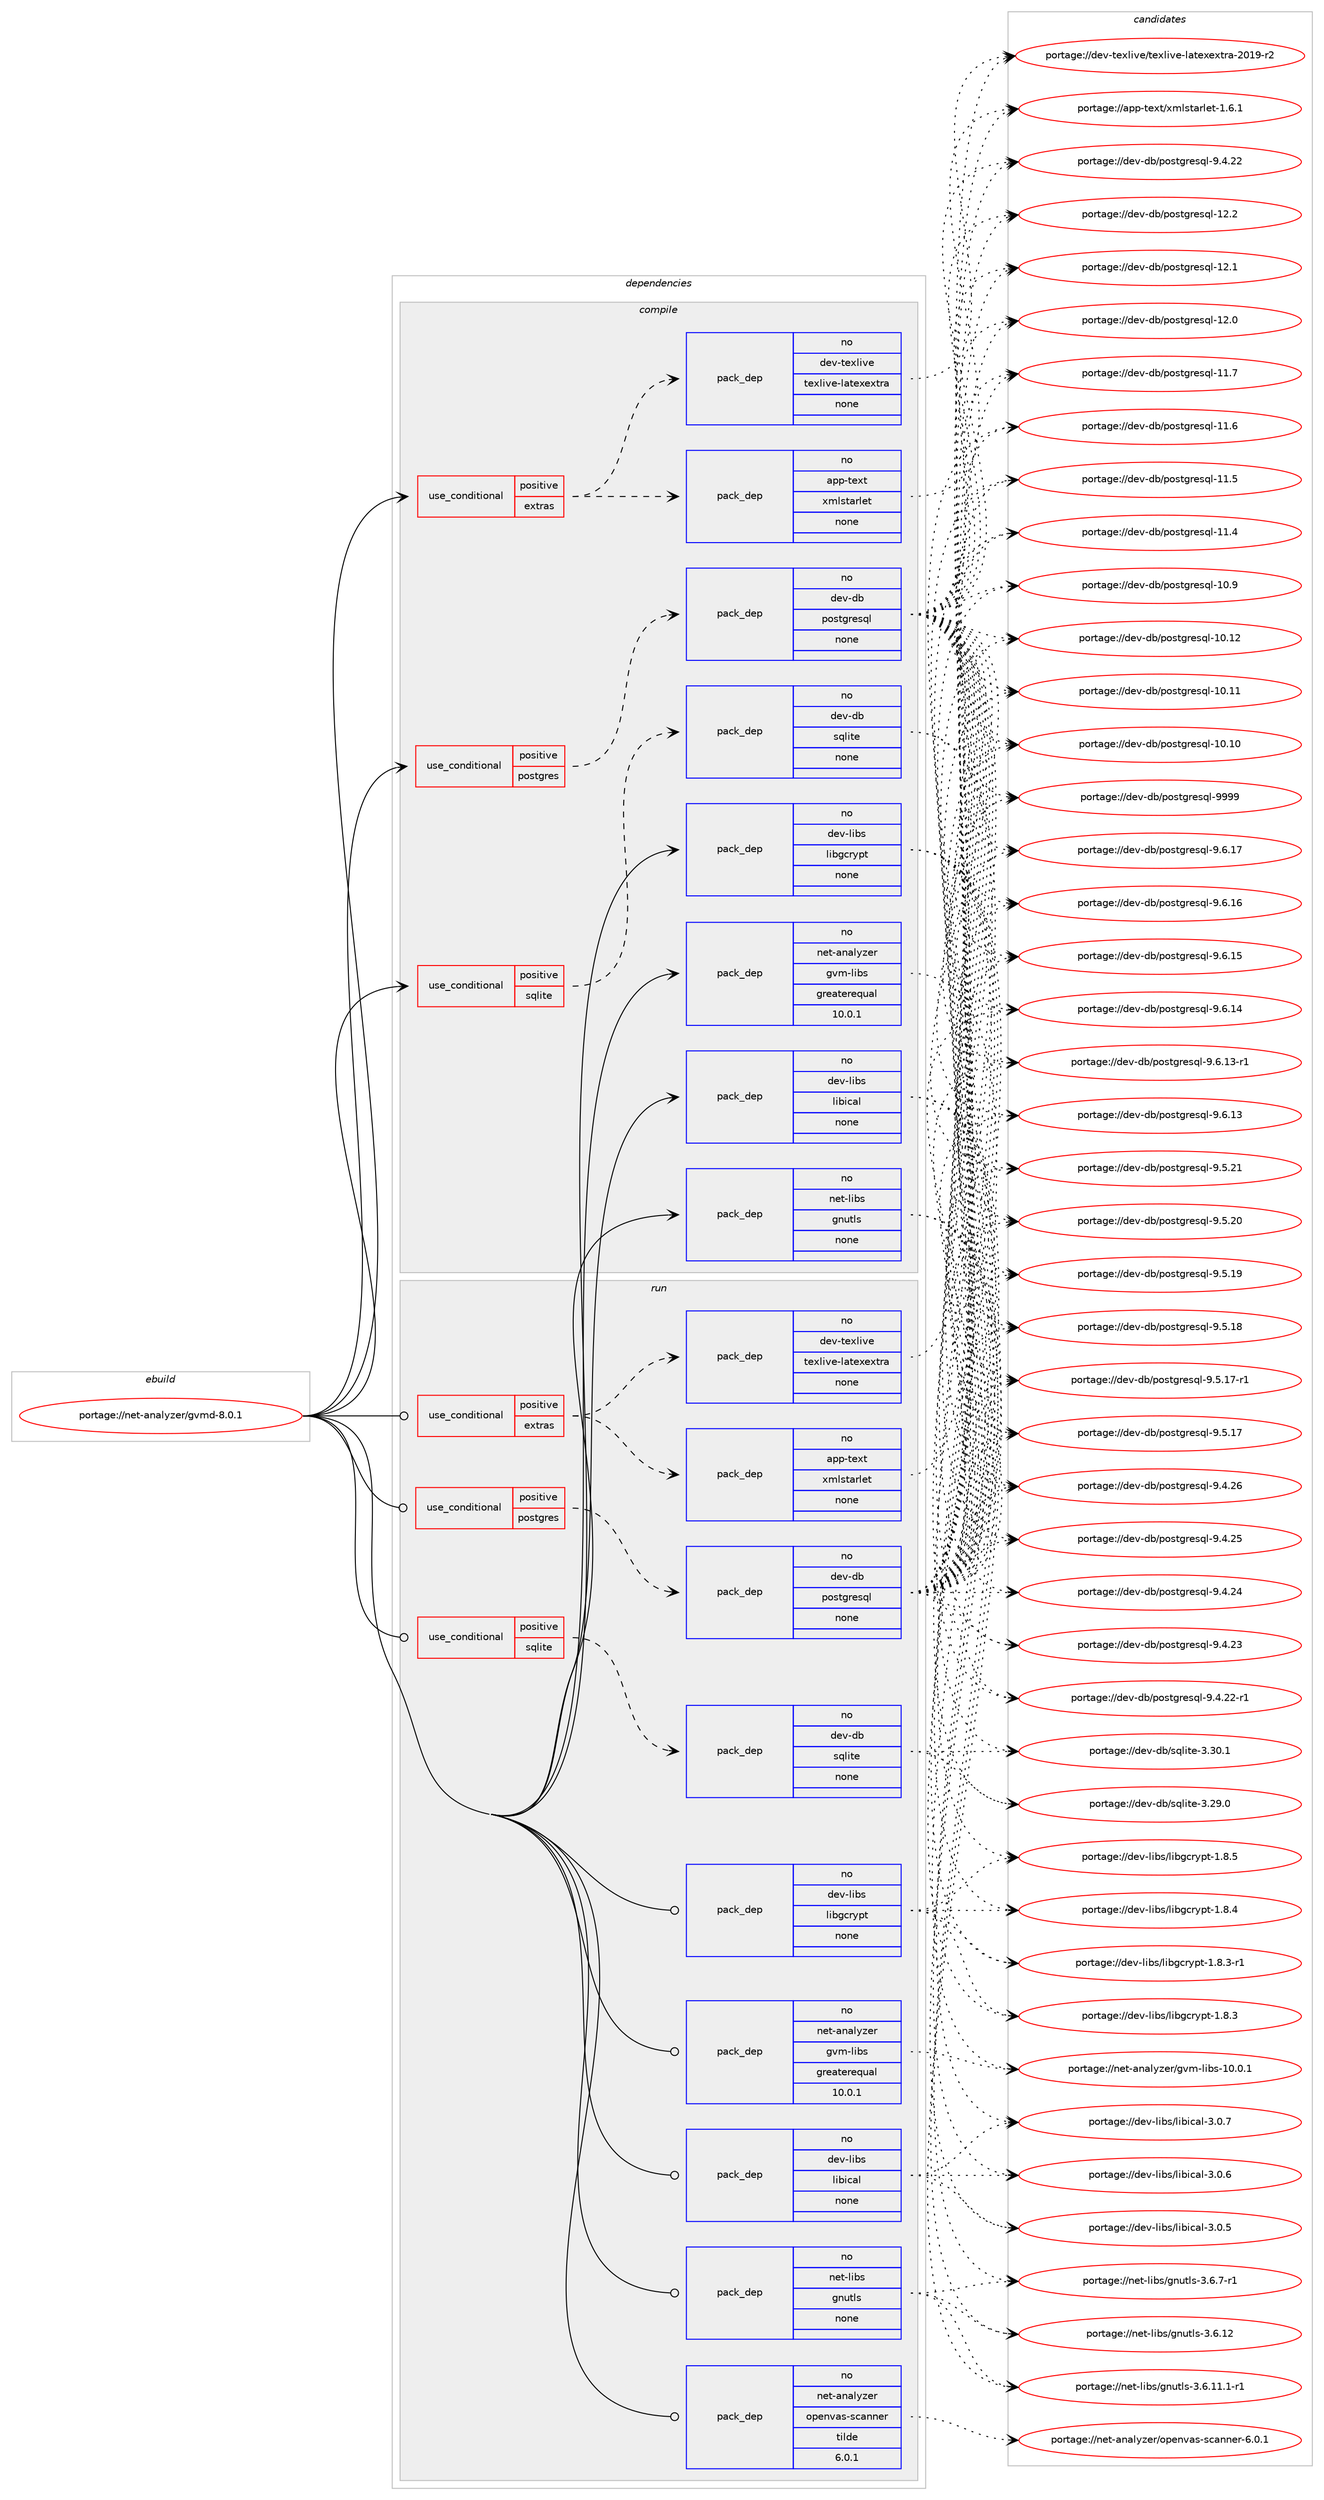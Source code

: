 digraph prolog {

# *************
# Graph options
# *************

newrank=true;
concentrate=true;
compound=true;
graph [rankdir=LR,fontname=Helvetica,fontsize=10,ranksep=1.5];#, ranksep=2.5, nodesep=0.2];
edge  [arrowhead=vee];
node  [fontname=Helvetica,fontsize=10];

# **********
# The ebuild
# **********

subgraph cluster_leftcol {
color=gray;
rank=same;
label=<<i>ebuild</i>>;
id [label="portage://net-analyzer/gvmd-8.0.1", color=red, width=4, href="../net-analyzer/gvmd-8.0.1.svg"];
}

# ****************
# The dependencies
# ****************

subgraph cluster_midcol {
color=gray;
label=<<i>dependencies</i>>;
subgraph cluster_compile {
fillcolor="#eeeeee";
style=filled;
label=<<i>compile</i>>;
subgraph cond20528 {
dependency93371 [label=<<TABLE BORDER="0" CELLBORDER="1" CELLSPACING="0" CELLPADDING="4"><TR><TD ROWSPAN="3" CELLPADDING="10">use_conditional</TD></TR><TR><TD>positive</TD></TR><TR><TD>extras</TD></TR></TABLE>>, shape=none, color=red];
subgraph pack71099 {
dependency93372 [label=<<TABLE BORDER="0" CELLBORDER="1" CELLSPACING="0" CELLPADDING="4" WIDTH="220"><TR><TD ROWSPAN="6" CELLPADDING="30">pack_dep</TD></TR><TR><TD WIDTH="110">no</TD></TR><TR><TD>app-text</TD></TR><TR><TD>xmlstarlet</TD></TR><TR><TD>none</TD></TR><TR><TD></TD></TR></TABLE>>, shape=none, color=blue];
}
dependency93371:e -> dependency93372:w [weight=20,style="dashed",arrowhead="vee"];
subgraph pack71100 {
dependency93373 [label=<<TABLE BORDER="0" CELLBORDER="1" CELLSPACING="0" CELLPADDING="4" WIDTH="220"><TR><TD ROWSPAN="6" CELLPADDING="30">pack_dep</TD></TR><TR><TD WIDTH="110">no</TD></TR><TR><TD>dev-texlive</TD></TR><TR><TD>texlive-latexextra</TD></TR><TR><TD>none</TD></TR><TR><TD></TD></TR></TABLE>>, shape=none, color=blue];
}
dependency93371:e -> dependency93373:w [weight=20,style="dashed",arrowhead="vee"];
}
id:e -> dependency93371:w [weight=20,style="solid",arrowhead="vee"];
subgraph cond20529 {
dependency93374 [label=<<TABLE BORDER="0" CELLBORDER="1" CELLSPACING="0" CELLPADDING="4"><TR><TD ROWSPAN="3" CELLPADDING="10">use_conditional</TD></TR><TR><TD>positive</TD></TR><TR><TD>postgres</TD></TR></TABLE>>, shape=none, color=red];
subgraph pack71101 {
dependency93375 [label=<<TABLE BORDER="0" CELLBORDER="1" CELLSPACING="0" CELLPADDING="4" WIDTH="220"><TR><TD ROWSPAN="6" CELLPADDING="30">pack_dep</TD></TR><TR><TD WIDTH="110">no</TD></TR><TR><TD>dev-db</TD></TR><TR><TD>postgresql</TD></TR><TR><TD>none</TD></TR><TR><TD></TD></TR></TABLE>>, shape=none, color=blue];
}
dependency93374:e -> dependency93375:w [weight=20,style="dashed",arrowhead="vee"];
}
id:e -> dependency93374:w [weight=20,style="solid",arrowhead="vee"];
subgraph cond20530 {
dependency93376 [label=<<TABLE BORDER="0" CELLBORDER="1" CELLSPACING="0" CELLPADDING="4"><TR><TD ROWSPAN="3" CELLPADDING="10">use_conditional</TD></TR><TR><TD>positive</TD></TR><TR><TD>sqlite</TD></TR></TABLE>>, shape=none, color=red];
subgraph pack71102 {
dependency93377 [label=<<TABLE BORDER="0" CELLBORDER="1" CELLSPACING="0" CELLPADDING="4" WIDTH="220"><TR><TD ROWSPAN="6" CELLPADDING="30">pack_dep</TD></TR><TR><TD WIDTH="110">no</TD></TR><TR><TD>dev-db</TD></TR><TR><TD>sqlite</TD></TR><TR><TD>none</TD></TR><TR><TD></TD></TR></TABLE>>, shape=none, color=blue];
}
dependency93376:e -> dependency93377:w [weight=20,style="dashed",arrowhead="vee"];
}
id:e -> dependency93376:w [weight=20,style="solid",arrowhead="vee"];
subgraph pack71103 {
dependency93378 [label=<<TABLE BORDER="0" CELLBORDER="1" CELLSPACING="0" CELLPADDING="4" WIDTH="220"><TR><TD ROWSPAN="6" CELLPADDING="30">pack_dep</TD></TR><TR><TD WIDTH="110">no</TD></TR><TR><TD>dev-libs</TD></TR><TR><TD>libgcrypt</TD></TR><TR><TD>none</TD></TR><TR><TD></TD></TR></TABLE>>, shape=none, color=blue];
}
id:e -> dependency93378:w [weight=20,style="solid",arrowhead="vee"];
subgraph pack71104 {
dependency93379 [label=<<TABLE BORDER="0" CELLBORDER="1" CELLSPACING="0" CELLPADDING="4" WIDTH="220"><TR><TD ROWSPAN="6" CELLPADDING="30">pack_dep</TD></TR><TR><TD WIDTH="110">no</TD></TR><TR><TD>dev-libs</TD></TR><TR><TD>libical</TD></TR><TR><TD>none</TD></TR><TR><TD></TD></TR></TABLE>>, shape=none, color=blue];
}
id:e -> dependency93379:w [weight=20,style="solid",arrowhead="vee"];
subgraph pack71105 {
dependency93380 [label=<<TABLE BORDER="0" CELLBORDER="1" CELLSPACING="0" CELLPADDING="4" WIDTH="220"><TR><TD ROWSPAN="6" CELLPADDING="30">pack_dep</TD></TR><TR><TD WIDTH="110">no</TD></TR><TR><TD>net-analyzer</TD></TR><TR><TD>gvm-libs</TD></TR><TR><TD>greaterequal</TD></TR><TR><TD>10.0.1</TD></TR></TABLE>>, shape=none, color=blue];
}
id:e -> dependency93380:w [weight=20,style="solid",arrowhead="vee"];
subgraph pack71106 {
dependency93381 [label=<<TABLE BORDER="0" CELLBORDER="1" CELLSPACING="0" CELLPADDING="4" WIDTH="220"><TR><TD ROWSPAN="6" CELLPADDING="30">pack_dep</TD></TR><TR><TD WIDTH="110">no</TD></TR><TR><TD>net-libs</TD></TR><TR><TD>gnutls</TD></TR><TR><TD>none</TD></TR><TR><TD></TD></TR></TABLE>>, shape=none, color=blue];
}
id:e -> dependency93381:w [weight=20,style="solid",arrowhead="vee"];
}
subgraph cluster_compileandrun {
fillcolor="#eeeeee";
style=filled;
label=<<i>compile and run</i>>;
}
subgraph cluster_run {
fillcolor="#eeeeee";
style=filled;
label=<<i>run</i>>;
subgraph cond20531 {
dependency93382 [label=<<TABLE BORDER="0" CELLBORDER="1" CELLSPACING="0" CELLPADDING="4"><TR><TD ROWSPAN="3" CELLPADDING="10">use_conditional</TD></TR><TR><TD>positive</TD></TR><TR><TD>extras</TD></TR></TABLE>>, shape=none, color=red];
subgraph pack71107 {
dependency93383 [label=<<TABLE BORDER="0" CELLBORDER="1" CELLSPACING="0" CELLPADDING="4" WIDTH="220"><TR><TD ROWSPAN="6" CELLPADDING="30">pack_dep</TD></TR><TR><TD WIDTH="110">no</TD></TR><TR><TD>app-text</TD></TR><TR><TD>xmlstarlet</TD></TR><TR><TD>none</TD></TR><TR><TD></TD></TR></TABLE>>, shape=none, color=blue];
}
dependency93382:e -> dependency93383:w [weight=20,style="dashed",arrowhead="vee"];
subgraph pack71108 {
dependency93384 [label=<<TABLE BORDER="0" CELLBORDER="1" CELLSPACING="0" CELLPADDING="4" WIDTH="220"><TR><TD ROWSPAN="6" CELLPADDING="30">pack_dep</TD></TR><TR><TD WIDTH="110">no</TD></TR><TR><TD>dev-texlive</TD></TR><TR><TD>texlive-latexextra</TD></TR><TR><TD>none</TD></TR><TR><TD></TD></TR></TABLE>>, shape=none, color=blue];
}
dependency93382:e -> dependency93384:w [weight=20,style="dashed",arrowhead="vee"];
}
id:e -> dependency93382:w [weight=20,style="solid",arrowhead="odot"];
subgraph cond20532 {
dependency93385 [label=<<TABLE BORDER="0" CELLBORDER="1" CELLSPACING="0" CELLPADDING="4"><TR><TD ROWSPAN="3" CELLPADDING="10">use_conditional</TD></TR><TR><TD>positive</TD></TR><TR><TD>postgres</TD></TR></TABLE>>, shape=none, color=red];
subgraph pack71109 {
dependency93386 [label=<<TABLE BORDER="0" CELLBORDER="1" CELLSPACING="0" CELLPADDING="4" WIDTH="220"><TR><TD ROWSPAN="6" CELLPADDING="30">pack_dep</TD></TR><TR><TD WIDTH="110">no</TD></TR><TR><TD>dev-db</TD></TR><TR><TD>postgresql</TD></TR><TR><TD>none</TD></TR><TR><TD></TD></TR></TABLE>>, shape=none, color=blue];
}
dependency93385:e -> dependency93386:w [weight=20,style="dashed",arrowhead="vee"];
}
id:e -> dependency93385:w [weight=20,style="solid",arrowhead="odot"];
subgraph cond20533 {
dependency93387 [label=<<TABLE BORDER="0" CELLBORDER="1" CELLSPACING="0" CELLPADDING="4"><TR><TD ROWSPAN="3" CELLPADDING="10">use_conditional</TD></TR><TR><TD>positive</TD></TR><TR><TD>sqlite</TD></TR></TABLE>>, shape=none, color=red];
subgraph pack71110 {
dependency93388 [label=<<TABLE BORDER="0" CELLBORDER="1" CELLSPACING="0" CELLPADDING="4" WIDTH="220"><TR><TD ROWSPAN="6" CELLPADDING="30">pack_dep</TD></TR><TR><TD WIDTH="110">no</TD></TR><TR><TD>dev-db</TD></TR><TR><TD>sqlite</TD></TR><TR><TD>none</TD></TR><TR><TD></TD></TR></TABLE>>, shape=none, color=blue];
}
dependency93387:e -> dependency93388:w [weight=20,style="dashed",arrowhead="vee"];
}
id:e -> dependency93387:w [weight=20,style="solid",arrowhead="odot"];
subgraph pack71111 {
dependency93389 [label=<<TABLE BORDER="0" CELLBORDER="1" CELLSPACING="0" CELLPADDING="4" WIDTH="220"><TR><TD ROWSPAN="6" CELLPADDING="30">pack_dep</TD></TR><TR><TD WIDTH="110">no</TD></TR><TR><TD>dev-libs</TD></TR><TR><TD>libgcrypt</TD></TR><TR><TD>none</TD></TR><TR><TD></TD></TR></TABLE>>, shape=none, color=blue];
}
id:e -> dependency93389:w [weight=20,style="solid",arrowhead="odot"];
subgraph pack71112 {
dependency93390 [label=<<TABLE BORDER="0" CELLBORDER="1" CELLSPACING="0" CELLPADDING="4" WIDTH="220"><TR><TD ROWSPAN="6" CELLPADDING="30">pack_dep</TD></TR><TR><TD WIDTH="110">no</TD></TR><TR><TD>dev-libs</TD></TR><TR><TD>libical</TD></TR><TR><TD>none</TD></TR><TR><TD></TD></TR></TABLE>>, shape=none, color=blue];
}
id:e -> dependency93390:w [weight=20,style="solid",arrowhead="odot"];
subgraph pack71113 {
dependency93391 [label=<<TABLE BORDER="0" CELLBORDER="1" CELLSPACING="0" CELLPADDING="4" WIDTH="220"><TR><TD ROWSPAN="6" CELLPADDING="30">pack_dep</TD></TR><TR><TD WIDTH="110">no</TD></TR><TR><TD>net-analyzer</TD></TR><TR><TD>gvm-libs</TD></TR><TR><TD>greaterequal</TD></TR><TR><TD>10.0.1</TD></TR></TABLE>>, shape=none, color=blue];
}
id:e -> dependency93391:w [weight=20,style="solid",arrowhead="odot"];
subgraph pack71114 {
dependency93392 [label=<<TABLE BORDER="0" CELLBORDER="1" CELLSPACING="0" CELLPADDING="4" WIDTH="220"><TR><TD ROWSPAN="6" CELLPADDING="30">pack_dep</TD></TR><TR><TD WIDTH="110">no</TD></TR><TR><TD>net-analyzer</TD></TR><TR><TD>openvas-scanner</TD></TR><TR><TD>tilde</TD></TR><TR><TD>6.0.1</TD></TR></TABLE>>, shape=none, color=blue];
}
id:e -> dependency93392:w [weight=20,style="solid",arrowhead="odot"];
subgraph pack71115 {
dependency93393 [label=<<TABLE BORDER="0" CELLBORDER="1" CELLSPACING="0" CELLPADDING="4" WIDTH="220"><TR><TD ROWSPAN="6" CELLPADDING="30">pack_dep</TD></TR><TR><TD WIDTH="110">no</TD></TR><TR><TD>net-libs</TD></TR><TR><TD>gnutls</TD></TR><TR><TD>none</TD></TR><TR><TD></TD></TR></TABLE>>, shape=none, color=blue];
}
id:e -> dependency93393:w [weight=20,style="solid",arrowhead="odot"];
}
}

# **************
# The candidates
# **************

subgraph cluster_choices {
rank=same;
color=gray;
label=<<i>candidates</i>>;

subgraph choice71099 {
color=black;
nodesep=1;
choice97112112451161011201164712010910811511697114108101116454946544649 [label="portage://app-text/xmlstarlet-1.6.1", color=red, width=4,href="../app-text/xmlstarlet-1.6.1.svg"];
dependency93372:e -> choice97112112451161011201164712010910811511697114108101116454946544649:w [style=dotted,weight="100"];
}
subgraph choice71100 {
color=black;
nodesep=1;
choice100101118451161011201081051181014711610112010810511810145108971161011201011201161149745504849574511450 [label="portage://dev-texlive/texlive-latexextra-2019-r2", color=red, width=4,href="../dev-texlive/texlive-latexextra-2019-r2.svg"];
dependency93373:e -> choice100101118451161011201081051181014711610112010810511810145108971161011201011201161149745504849574511450:w [style=dotted,weight="100"];
}
subgraph choice71101 {
color=black;
nodesep=1;
choice1001011184510098471121111151161031141011151131084557575757 [label="portage://dev-db/postgresql-9999", color=red, width=4,href="../dev-db/postgresql-9999.svg"];
choice10010111845100984711211111511610311410111511310845574654464955 [label="portage://dev-db/postgresql-9.6.17", color=red, width=4,href="../dev-db/postgresql-9.6.17.svg"];
choice10010111845100984711211111511610311410111511310845574654464954 [label="portage://dev-db/postgresql-9.6.16", color=red, width=4,href="../dev-db/postgresql-9.6.16.svg"];
choice10010111845100984711211111511610311410111511310845574654464953 [label="portage://dev-db/postgresql-9.6.15", color=red, width=4,href="../dev-db/postgresql-9.6.15.svg"];
choice10010111845100984711211111511610311410111511310845574654464952 [label="portage://dev-db/postgresql-9.6.14", color=red, width=4,href="../dev-db/postgresql-9.6.14.svg"];
choice100101118451009847112111115116103114101115113108455746544649514511449 [label="portage://dev-db/postgresql-9.6.13-r1", color=red, width=4,href="../dev-db/postgresql-9.6.13-r1.svg"];
choice10010111845100984711211111511610311410111511310845574654464951 [label="portage://dev-db/postgresql-9.6.13", color=red, width=4,href="../dev-db/postgresql-9.6.13.svg"];
choice10010111845100984711211111511610311410111511310845574653465049 [label="portage://dev-db/postgresql-9.5.21", color=red, width=4,href="../dev-db/postgresql-9.5.21.svg"];
choice10010111845100984711211111511610311410111511310845574653465048 [label="portage://dev-db/postgresql-9.5.20", color=red, width=4,href="../dev-db/postgresql-9.5.20.svg"];
choice10010111845100984711211111511610311410111511310845574653464957 [label="portage://dev-db/postgresql-9.5.19", color=red, width=4,href="../dev-db/postgresql-9.5.19.svg"];
choice10010111845100984711211111511610311410111511310845574653464956 [label="portage://dev-db/postgresql-9.5.18", color=red, width=4,href="../dev-db/postgresql-9.5.18.svg"];
choice100101118451009847112111115116103114101115113108455746534649554511449 [label="portage://dev-db/postgresql-9.5.17-r1", color=red, width=4,href="../dev-db/postgresql-9.5.17-r1.svg"];
choice10010111845100984711211111511610311410111511310845574653464955 [label="portage://dev-db/postgresql-9.5.17", color=red, width=4,href="../dev-db/postgresql-9.5.17.svg"];
choice10010111845100984711211111511610311410111511310845574652465054 [label="portage://dev-db/postgresql-9.4.26", color=red, width=4,href="../dev-db/postgresql-9.4.26.svg"];
choice10010111845100984711211111511610311410111511310845574652465053 [label="portage://dev-db/postgresql-9.4.25", color=red, width=4,href="../dev-db/postgresql-9.4.25.svg"];
choice10010111845100984711211111511610311410111511310845574652465052 [label="portage://dev-db/postgresql-9.4.24", color=red, width=4,href="../dev-db/postgresql-9.4.24.svg"];
choice10010111845100984711211111511610311410111511310845574652465051 [label="portage://dev-db/postgresql-9.4.23", color=red, width=4,href="../dev-db/postgresql-9.4.23.svg"];
choice100101118451009847112111115116103114101115113108455746524650504511449 [label="portage://dev-db/postgresql-9.4.22-r1", color=red, width=4,href="../dev-db/postgresql-9.4.22-r1.svg"];
choice10010111845100984711211111511610311410111511310845574652465050 [label="portage://dev-db/postgresql-9.4.22", color=red, width=4,href="../dev-db/postgresql-9.4.22.svg"];
choice1001011184510098471121111151161031141011151131084549504650 [label="portage://dev-db/postgresql-12.2", color=red, width=4,href="../dev-db/postgresql-12.2.svg"];
choice1001011184510098471121111151161031141011151131084549504649 [label="portage://dev-db/postgresql-12.1", color=red, width=4,href="../dev-db/postgresql-12.1.svg"];
choice1001011184510098471121111151161031141011151131084549504648 [label="portage://dev-db/postgresql-12.0", color=red, width=4,href="../dev-db/postgresql-12.0.svg"];
choice1001011184510098471121111151161031141011151131084549494655 [label="portage://dev-db/postgresql-11.7", color=red, width=4,href="../dev-db/postgresql-11.7.svg"];
choice1001011184510098471121111151161031141011151131084549494654 [label="portage://dev-db/postgresql-11.6", color=red, width=4,href="../dev-db/postgresql-11.6.svg"];
choice1001011184510098471121111151161031141011151131084549494653 [label="portage://dev-db/postgresql-11.5", color=red, width=4,href="../dev-db/postgresql-11.5.svg"];
choice1001011184510098471121111151161031141011151131084549494652 [label="portage://dev-db/postgresql-11.4", color=red, width=4,href="../dev-db/postgresql-11.4.svg"];
choice1001011184510098471121111151161031141011151131084549484657 [label="portage://dev-db/postgresql-10.9", color=red, width=4,href="../dev-db/postgresql-10.9.svg"];
choice100101118451009847112111115116103114101115113108454948464950 [label="portage://dev-db/postgresql-10.12", color=red, width=4,href="../dev-db/postgresql-10.12.svg"];
choice100101118451009847112111115116103114101115113108454948464949 [label="portage://dev-db/postgresql-10.11", color=red, width=4,href="../dev-db/postgresql-10.11.svg"];
choice100101118451009847112111115116103114101115113108454948464948 [label="portage://dev-db/postgresql-10.10", color=red, width=4,href="../dev-db/postgresql-10.10.svg"];
dependency93375:e -> choice1001011184510098471121111151161031141011151131084557575757:w [style=dotted,weight="100"];
dependency93375:e -> choice10010111845100984711211111511610311410111511310845574654464955:w [style=dotted,weight="100"];
dependency93375:e -> choice10010111845100984711211111511610311410111511310845574654464954:w [style=dotted,weight="100"];
dependency93375:e -> choice10010111845100984711211111511610311410111511310845574654464953:w [style=dotted,weight="100"];
dependency93375:e -> choice10010111845100984711211111511610311410111511310845574654464952:w [style=dotted,weight="100"];
dependency93375:e -> choice100101118451009847112111115116103114101115113108455746544649514511449:w [style=dotted,weight="100"];
dependency93375:e -> choice10010111845100984711211111511610311410111511310845574654464951:w [style=dotted,weight="100"];
dependency93375:e -> choice10010111845100984711211111511610311410111511310845574653465049:w [style=dotted,weight="100"];
dependency93375:e -> choice10010111845100984711211111511610311410111511310845574653465048:w [style=dotted,weight="100"];
dependency93375:e -> choice10010111845100984711211111511610311410111511310845574653464957:w [style=dotted,weight="100"];
dependency93375:e -> choice10010111845100984711211111511610311410111511310845574653464956:w [style=dotted,weight="100"];
dependency93375:e -> choice100101118451009847112111115116103114101115113108455746534649554511449:w [style=dotted,weight="100"];
dependency93375:e -> choice10010111845100984711211111511610311410111511310845574653464955:w [style=dotted,weight="100"];
dependency93375:e -> choice10010111845100984711211111511610311410111511310845574652465054:w [style=dotted,weight="100"];
dependency93375:e -> choice10010111845100984711211111511610311410111511310845574652465053:w [style=dotted,weight="100"];
dependency93375:e -> choice10010111845100984711211111511610311410111511310845574652465052:w [style=dotted,weight="100"];
dependency93375:e -> choice10010111845100984711211111511610311410111511310845574652465051:w [style=dotted,weight="100"];
dependency93375:e -> choice100101118451009847112111115116103114101115113108455746524650504511449:w [style=dotted,weight="100"];
dependency93375:e -> choice10010111845100984711211111511610311410111511310845574652465050:w [style=dotted,weight="100"];
dependency93375:e -> choice1001011184510098471121111151161031141011151131084549504650:w [style=dotted,weight="100"];
dependency93375:e -> choice1001011184510098471121111151161031141011151131084549504649:w [style=dotted,weight="100"];
dependency93375:e -> choice1001011184510098471121111151161031141011151131084549504648:w [style=dotted,weight="100"];
dependency93375:e -> choice1001011184510098471121111151161031141011151131084549494655:w [style=dotted,weight="100"];
dependency93375:e -> choice1001011184510098471121111151161031141011151131084549494654:w [style=dotted,weight="100"];
dependency93375:e -> choice1001011184510098471121111151161031141011151131084549494653:w [style=dotted,weight="100"];
dependency93375:e -> choice1001011184510098471121111151161031141011151131084549494652:w [style=dotted,weight="100"];
dependency93375:e -> choice1001011184510098471121111151161031141011151131084549484657:w [style=dotted,weight="100"];
dependency93375:e -> choice100101118451009847112111115116103114101115113108454948464950:w [style=dotted,weight="100"];
dependency93375:e -> choice100101118451009847112111115116103114101115113108454948464949:w [style=dotted,weight="100"];
dependency93375:e -> choice100101118451009847112111115116103114101115113108454948464948:w [style=dotted,weight="100"];
}
subgraph choice71102 {
color=black;
nodesep=1;
choice10010111845100984711511310810511610145514651484649 [label="portage://dev-db/sqlite-3.30.1", color=red, width=4,href="../dev-db/sqlite-3.30.1.svg"];
choice10010111845100984711511310810511610145514650574648 [label="portage://dev-db/sqlite-3.29.0", color=red, width=4,href="../dev-db/sqlite-3.29.0.svg"];
dependency93377:e -> choice10010111845100984711511310810511610145514651484649:w [style=dotted,weight="100"];
dependency93377:e -> choice10010111845100984711511310810511610145514650574648:w [style=dotted,weight="100"];
}
subgraph choice71103 {
color=black;
nodesep=1;
choice1001011184510810598115471081059810399114121112116454946564653 [label="portage://dev-libs/libgcrypt-1.8.5", color=red, width=4,href="../dev-libs/libgcrypt-1.8.5.svg"];
choice1001011184510810598115471081059810399114121112116454946564652 [label="portage://dev-libs/libgcrypt-1.8.4", color=red, width=4,href="../dev-libs/libgcrypt-1.8.4.svg"];
choice10010111845108105981154710810598103991141211121164549465646514511449 [label="portage://dev-libs/libgcrypt-1.8.3-r1", color=red, width=4,href="../dev-libs/libgcrypt-1.8.3-r1.svg"];
choice1001011184510810598115471081059810399114121112116454946564651 [label="portage://dev-libs/libgcrypt-1.8.3", color=red, width=4,href="../dev-libs/libgcrypt-1.8.3.svg"];
dependency93378:e -> choice1001011184510810598115471081059810399114121112116454946564653:w [style=dotted,weight="100"];
dependency93378:e -> choice1001011184510810598115471081059810399114121112116454946564652:w [style=dotted,weight="100"];
dependency93378:e -> choice10010111845108105981154710810598103991141211121164549465646514511449:w [style=dotted,weight="100"];
dependency93378:e -> choice1001011184510810598115471081059810399114121112116454946564651:w [style=dotted,weight="100"];
}
subgraph choice71104 {
color=black;
nodesep=1;
choice100101118451081059811547108105981059997108455146484655 [label="portage://dev-libs/libical-3.0.7", color=red, width=4,href="../dev-libs/libical-3.0.7.svg"];
choice100101118451081059811547108105981059997108455146484654 [label="portage://dev-libs/libical-3.0.6", color=red, width=4,href="../dev-libs/libical-3.0.6.svg"];
choice100101118451081059811547108105981059997108455146484653 [label="portage://dev-libs/libical-3.0.5", color=red, width=4,href="../dev-libs/libical-3.0.5.svg"];
dependency93379:e -> choice100101118451081059811547108105981059997108455146484655:w [style=dotted,weight="100"];
dependency93379:e -> choice100101118451081059811547108105981059997108455146484654:w [style=dotted,weight="100"];
dependency93379:e -> choice100101118451081059811547108105981059997108455146484653:w [style=dotted,weight="100"];
}
subgraph choice71105 {
color=black;
nodesep=1;
choice11010111645971109710812112210111447103118109451081059811545494846484649 [label="portage://net-analyzer/gvm-libs-10.0.1", color=red, width=4,href="../net-analyzer/gvm-libs-10.0.1.svg"];
dependency93380:e -> choice11010111645971109710812112210111447103118109451081059811545494846484649:w [style=dotted,weight="100"];
}
subgraph choice71106 {
color=black;
nodesep=1;
choice1101011164510810598115471031101171161081154551465446554511449 [label="portage://net-libs/gnutls-3.6.7-r1", color=red, width=4,href="../net-libs/gnutls-3.6.7-r1.svg"];
choice11010111645108105981154710311011711610811545514654464950 [label="portage://net-libs/gnutls-3.6.12", color=red, width=4,href="../net-libs/gnutls-3.6.12.svg"];
choice1101011164510810598115471031101171161081154551465446494946494511449 [label="portage://net-libs/gnutls-3.6.11.1-r1", color=red, width=4,href="../net-libs/gnutls-3.6.11.1-r1.svg"];
dependency93381:e -> choice1101011164510810598115471031101171161081154551465446554511449:w [style=dotted,weight="100"];
dependency93381:e -> choice11010111645108105981154710311011711610811545514654464950:w [style=dotted,weight="100"];
dependency93381:e -> choice1101011164510810598115471031101171161081154551465446494946494511449:w [style=dotted,weight="100"];
}
subgraph choice71107 {
color=black;
nodesep=1;
choice97112112451161011201164712010910811511697114108101116454946544649 [label="portage://app-text/xmlstarlet-1.6.1", color=red, width=4,href="../app-text/xmlstarlet-1.6.1.svg"];
dependency93383:e -> choice97112112451161011201164712010910811511697114108101116454946544649:w [style=dotted,weight="100"];
}
subgraph choice71108 {
color=black;
nodesep=1;
choice100101118451161011201081051181014711610112010810511810145108971161011201011201161149745504849574511450 [label="portage://dev-texlive/texlive-latexextra-2019-r2", color=red, width=4,href="../dev-texlive/texlive-latexextra-2019-r2.svg"];
dependency93384:e -> choice100101118451161011201081051181014711610112010810511810145108971161011201011201161149745504849574511450:w [style=dotted,weight="100"];
}
subgraph choice71109 {
color=black;
nodesep=1;
choice1001011184510098471121111151161031141011151131084557575757 [label="portage://dev-db/postgresql-9999", color=red, width=4,href="../dev-db/postgresql-9999.svg"];
choice10010111845100984711211111511610311410111511310845574654464955 [label="portage://dev-db/postgresql-9.6.17", color=red, width=4,href="../dev-db/postgresql-9.6.17.svg"];
choice10010111845100984711211111511610311410111511310845574654464954 [label="portage://dev-db/postgresql-9.6.16", color=red, width=4,href="../dev-db/postgresql-9.6.16.svg"];
choice10010111845100984711211111511610311410111511310845574654464953 [label="portage://dev-db/postgresql-9.6.15", color=red, width=4,href="../dev-db/postgresql-9.6.15.svg"];
choice10010111845100984711211111511610311410111511310845574654464952 [label="portage://dev-db/postgresql-9.6.14", color=red, width=4,href="../dev-db/postgresql-9.6.14.svg"];
choice100101118451009847112111115116103114101115113108455746544649514511449 [label="portage://dev-db/postgresql-9.6.13-r1", color=red, width=4,href="../dev-db/postgresql-9.6.13-r1.svg"];
choice10010111845100984711211111511610311410111511310845574654464951 [label="portage://dev-db/postgresql-9.6.13", color=red, width=4,href="../dev-db/postgresql-9.6.13.svg"];
choice10010111845100984711211111511610311410111511310845574653465049 [label="portage://dev-db/postgresql-9.5.21", color=red, width=4,href="../dev-db/postgresql-9.5.21.svg"];
choice10010111845100984711211111511610311410111511310845574653465048 [label="portage://dev-db/postgresql-9.5.20", color=red, width=4,href="../dev-db/postgresql-9.5.20.svg"];
choice10010111845100984711211111511610311410111511310845574653464957 [label="portage://dev-db/postgresql-9.5.19", color=red, width=4,href="../dev-db/postgresql-9.5.19.svg"];
choice10010111845100984711211111511610311410111511310845574653464956 [label="portage://dev-db/postgresql-9.5.18", color=red, width=4,href="../dev-db/postgresql-9.5.18.svg"];
choice100101118451009847112111115116103114101115113108455746534649554511449 [label="portage://dev-db/postgresql-9.5.17-r1", color=red, width=4,href="../dev-db/postgresql-9.5.17-r1.svg"];
choice10010111845100984711211111511610311410111511310845574653464955 [label="portage://dev-db/postgresql-9.5.17", color=red, width=4,href="../dev-db/postgresql-9.5.17.svg"];
choice10010111845100984711211111511610311410111511310845574652465054 [label="portage://dev-db/postgresql-9.4.26", color=red, width=4,href="../dev-db/postgresql-9.4.26.svg"];
choice10010111845100984711211111511610311410111511310845574652465053 [label="portage://dev-db/postgresql-9.4.25", color=red, width=4,href="../dev-db/postgresql-9.4.25.svg"];
choice10010111845100984711211111511610311410111511310845574652465052 [label="portage://dev-db/postgresql-9.4.24", color=red, width=4,href="../dev-db/postgresql-9.4.24.svg"];
choice10010111845100984711211111511610311410111511310845574652465051 [label="portage://dev-db/postgresql-9.4.23", color=red, width=4,href="../dev-db/postgresql-9.4.23.svg"];
choice100101118451009847112111115116103114101115113108455746524650504511449 [label="portage://dev-db/postgresql-9.4.22-r1", color=red, width=4,href="../dev-db/postgresql-9.4.22-r1.svg"];
choice10010111845100984711211111511610311410111511310845574652465050 [label="portage://dev-db/postgresql-9.4.22", color=red, width=4,href="../dev-db/postgresql-9.4.22.svg"];
choice1001011184510098471121111151161031141011151131084549504650 [label="portage://dev-db/postgresql-12.2", color=red, width=4,href="../dev-db/postgresql-12.2.svg"];
choice1001011184510098471121111151161031141011151131084549504649 [label="portage://dev-db/postgresql-12.1", color=red, width=4,href="../dev-db/postgresql-12.1.svg"];
choice1001011184510098471121111151161031141011151131084549504648 [label="portage://dev-db/postgresql-12.0", color=red, width=4,href="../dev-db/postgresql-12.0.svg"];
choice1001011184510098471121111151161031141011151131084549494655 [label="portage://dev-db/postgresql-11.7", color=red, width=4,href="../dev-db/postgresql-11.7.svg"];
choice1001011184510098471121111151161031141011151131084549494654 [label="portage://dev-db/postgresql-11.6", color=red, width=4,href="../dev-db/postgresql-11.6.svg"];
choice1001011184510098471121111151161031141011151131084549494653 [label="portage://dev-db/postgresql-11.5", color=red, width=4,href="../dev-db/postgresql-11.5.svg"];
choice1001011184510098471121111151161031141011151131084549494652 [label="portage://dev-db/postgresql-11.4", color=red, width=4,href="../dev-db/postgresql-11.4.svg"];
choice1001011184510098471121111151161031141011151131084549484657 [label="portage://dev-db/postgresql-10.9", color=red, width=4,href="../dev-db/postgresql-10.9.svg"];
choice100101118451009847112111115116103114101115113108454948464950 [label="portage://dev-db/postgresql-10.12", color=red, width=4,href="../dev-db/postgresql-10.12.svg"];
choice100101118451009847112111115116103114101115113108454948464949 [label="portage://dev-db/postgresql-10.11", color=red, width=4,href="../dev-db/postgresql-10.11.svg"];
choice100101118451009847112111115116103114101115113108454948464948 [label="portage://dev-db/postgresql-10.10", color=red, width=4,href="../dev-db/postgresql-10.10.svg"];
dependency93386:e -> choice1001011184510098471121111151161031141011151131084557575757:w [style=dotted,weight="100"];
dependency93386:e -> choice10010111845100984711211111511610311410111511310845574654464955:w [style=dotted,weight="100"];
dependency93386:e -> choice10010111845100984711211111511610311410111511310845574654464954:w [style=dotted,weight="100"];
dependency93386:e -> choice10010111845100984711211111511610311410111511310845574654464953:w [style=dotted,weight="100"];
dependency93386:e -> choice10010111845100984711211111511610311410111511310845574654464952:w [style=dotted,weight="100"];
dependency93386:e -> choice100101118451009847112111115116103114101115113108455746544649514511449:w [style=dotted,weight="100"];
dependency93386:e -> choice10010111845100984711211111511610311410111511310845574654464951:w [style=dotted,weight="100"];
dependency93386:e -> choice10010111845100984711211111511610311410111511310845574653465049:w [style=dotted,weight="100"];
dependency93386:e -> choice10010111845100984711211111511610311410111511310845574653465048:w [style=dotted,weight="100"];
dependency93386:e -> choice10010111845100984711211111511610311410111511310845574653464957:w [style=dotted,weight="100"];
dependency93386:e -> choice10010111845100984711211111511610311410111511310845574653464956:w [style=dotted,weight="100"];
dependency93386:e -> choice100101118451009847112111115116103114101115113108455746534649554511449:w [style=dotted,weight="100"];
dependency93386:e -> choice10010111845100984711211111511610311410111511310845574653464955:w [style=dotted,weight="100"];
dependency93386:e -> choice10010111845100984711211111511610311410111511310845574652465054:w [style=dotted,weight="100"];
dependency93386:e -> choice10010111845100984711211111511610311410111511310845574652465053:w [style=dotted,weight="100"];
dependency93386:e -> choice10010111845100984711211111511610311410111511310845574652465052:w [style=dotted,weight="100"];
dependency93386:e -> choice10010111845100984711211111511610311410111511310845574652465051:w [style=dotted,weight="100"];
dependency93386:e -> choice100101118451009847112111115116103114101115113108455746524650504511449:w [style=dotted,weight="100"];
dependency93386:e -> choice10010111845100984711211111511610311410111511310845574652465050:w [style=dotted,weight="100"];
dependency93386:e -> choice1001011184510098471121111151161031141011151131084549504650:w [style=dotted,weight="100"];
dependency93386:e -> choice1001011184510098471121111151161031141011151131084549504649:w [style=dotted,weight="100"];
dependency93386:e -> choice1001011184510098471121111151161031141011151131084549504648:w [style=dotted,weight="100"];
dependency93386:e -> choice1001011184510098471121111151161031141011151131084549494655:w [style=dotted,weight="100"];
dependency93386:e -> choice1001011184510098471121111151161031141011151131084549494654:w [style=dotted,weight="100"];
dependency93386:e -> choice1001011184510098471121111151161031141011151131084549494653:w [style=dotted,weight="100"];
dependency93386:e -> choice1001011184510098471121111151161031141011151131084549494652:w [style=dotted,weight="100"];
dependency93386:e -> choice1001011184510098471121111151161031141011151131084549484657:w [style=dotted,weight="100"];
dependency93386:e -> choice100101118451009847112111115116103114101115113108454948464950:w [style=dotted,weight="100"];
dependency93386:e -> choice100101118451009847112111115116103114101115113108454948464949:w [style=dotted,weight="100"];
dependency93386:e -> choice100101118451009847112111115116103114101115113108454948464948:w [style=dotted,weight="100"];
}
subgraph choice71110 {
color=black;
nodesep=1;
choice10010111845100984711511310810511610145514651484649 [label="portage://dev-db/sqlite-3.30.1", color=red, width=4,href="../dev-db/sqlite-3.30.1.svg"];
choice10010111845100984711511310810511610145514650574648 [label="portage://dev-db/sqlite-3.29.0", color=red, width=4,href="../dev-db/sqlite-3.29.0.svg"];
dependency93388:e -> choice10010111845100984711511310810511610145514651484649:w [style=dotted,weight="100"];
dependency93388:e -> choice10010111845100984711511310810511610145514650574648:w [style=dotted,weight="100"];
}
subgraph choice71111 {
color=black;
nodesep=1;
choice1001011184510810598115471081059810399114121112116454946564653 [label="portage://dev-libs/libgcrypt-1.8.5", color=red, width=4,href="../dev-libs/libgcrypt-1.8.5.svg"];
choice1001011184510810598115471081059810399114121112116454946564652 [label="portage://dev-libs/libgcrypt-1.8.4", color=red, width=4,href="../dev-libs/libgcrypt-1.8.4.svg"];
choice10010111845108105981154710810598103991141211121164549465646514511449 [label="portage://dev-libs/libgcrypt-1.8.3-r1", color=red, width=4,href="../dev-libs/libgcrypt-1.8.3-r1.svg"];
choice1001011184510810598115471081059810399114121112116454946564651 [label="portage://dev-libs/libgcrypt-1.8.3", color=red, width=4,href="../dev-libs/libgcrypt-1.8.3.svg"];
dependency93389:e -> choice1001011184510810598115471081059810399114121112116454946564653:w [style=dotted,weight="100"];
dependency93389:e -> choice1001011184510810598115471081059810399114121112116454946564652:w [style=dotted,weight="100"];
dependency93389:e -> choice10010111845108105981154710810598103991141211121164549465646514511449:w [style=dotted,weight="100"];
dependency93389:e -> choice1001011184510810598115471081059810399114121112116454946564651:w [style=dotted,weight="100"];
}
subgraph choice71112 {
color=black;
nodesep=1;
choice100101118451081059811547108105981059997108455146484655 [label="portage://dev-libs/libical-3.0.7", color=red, width=4,href="../dev-libs/libical-3.0.7.svg"];
choice100101118451081059811547108105981059997108455146484654 [label="portage://dev-libs/libical-3.0.6", color=red, width=4,href="../dev-libs/libical-3.0.6.svg"];
choice100101118451081059811547108105981059997108455146484653 [label="portage://dev-libs/libical-3.0.5", color=red, width=4,href="../dev-libs/libical-3.0.5.svg"];
dependency93390:e -> choice100101118451081059811547108105981059997108455146484655:w [style=dotted,weight="100"];
dependency93390:e -> choice100101118451081059811547108105981059997108455146484654:w [style=dotted,weight="100"];
dependency93390:e -> choice100101118451081059811547108105981059997108455146484653:w [style=dotted,weight="100"];
}
subgraph choice71113 {
color=black;
nodesep=1;
choice11010111645971109710812112210111447103118109451081059811545494846484649 [label="portage://net-analyzer/gvm-libs-10.0.1", color=red, width=4,href="../net-analyzer/gvm-libs-10.0.1.svg"];
dependency93391:e -> choice11010111645971109710812112210111447103118109451081059811545494846484649:w [style=dotted,weight="100"];
}
subgraph choice71114 {
color=black;
nodesep=1;
choice1101011164597110971081211221011144711111210111011897115451159997110110101114455446484649 [label="portage://net-analyzer/openvas-scanner-6.0.1", color=red, width=4,href="../net-analyzer/openvas-scanner-6.0.1.svg"];
dependency93392:e -> choice1101011164597110971081211221011144711111210111011897115451159997110110101114455446484649:w [style=dotted,weight="100"];
}
subgraph choice71115 {
color=black;
nodesep=1;
choice1101011164510810598115471031101171161081154551465446554511449 [label="portage://net-libs/gnutls-3.6.7-r1", color=red, width=4,href="../net-libs/gnutls-3.6.7-r1.svg"];
choice11010111645108105981154710311011711610811545514654464950 [label="portage://net-libs/gnutls-3.6.12", color=red, width=4,href="../net-libs/gnutls-3.6.12.svg"];
choice1101011164510810598115471031101171161081154551465446494946494511449 [label="portage://net-libs/gnutls-3.6.11.1-r1", color=red, width=4,href="../net-libs/gnutls-3.6.11.1-r1.svg"];
dependency93393:e -> choice1101011164510810598115471031101171161081154551465446554511449:w [style=dotted,weight="100"];
dependency93393:e -> choice11010111645108105981154710311011711610811545514654464950:w [style=dotted,weight="100"];
dependency93393:e -> choice1101011164510810598115471031101171161081154551465446494946494511449:w [style=dotted,weight="100"];
}
}

}

